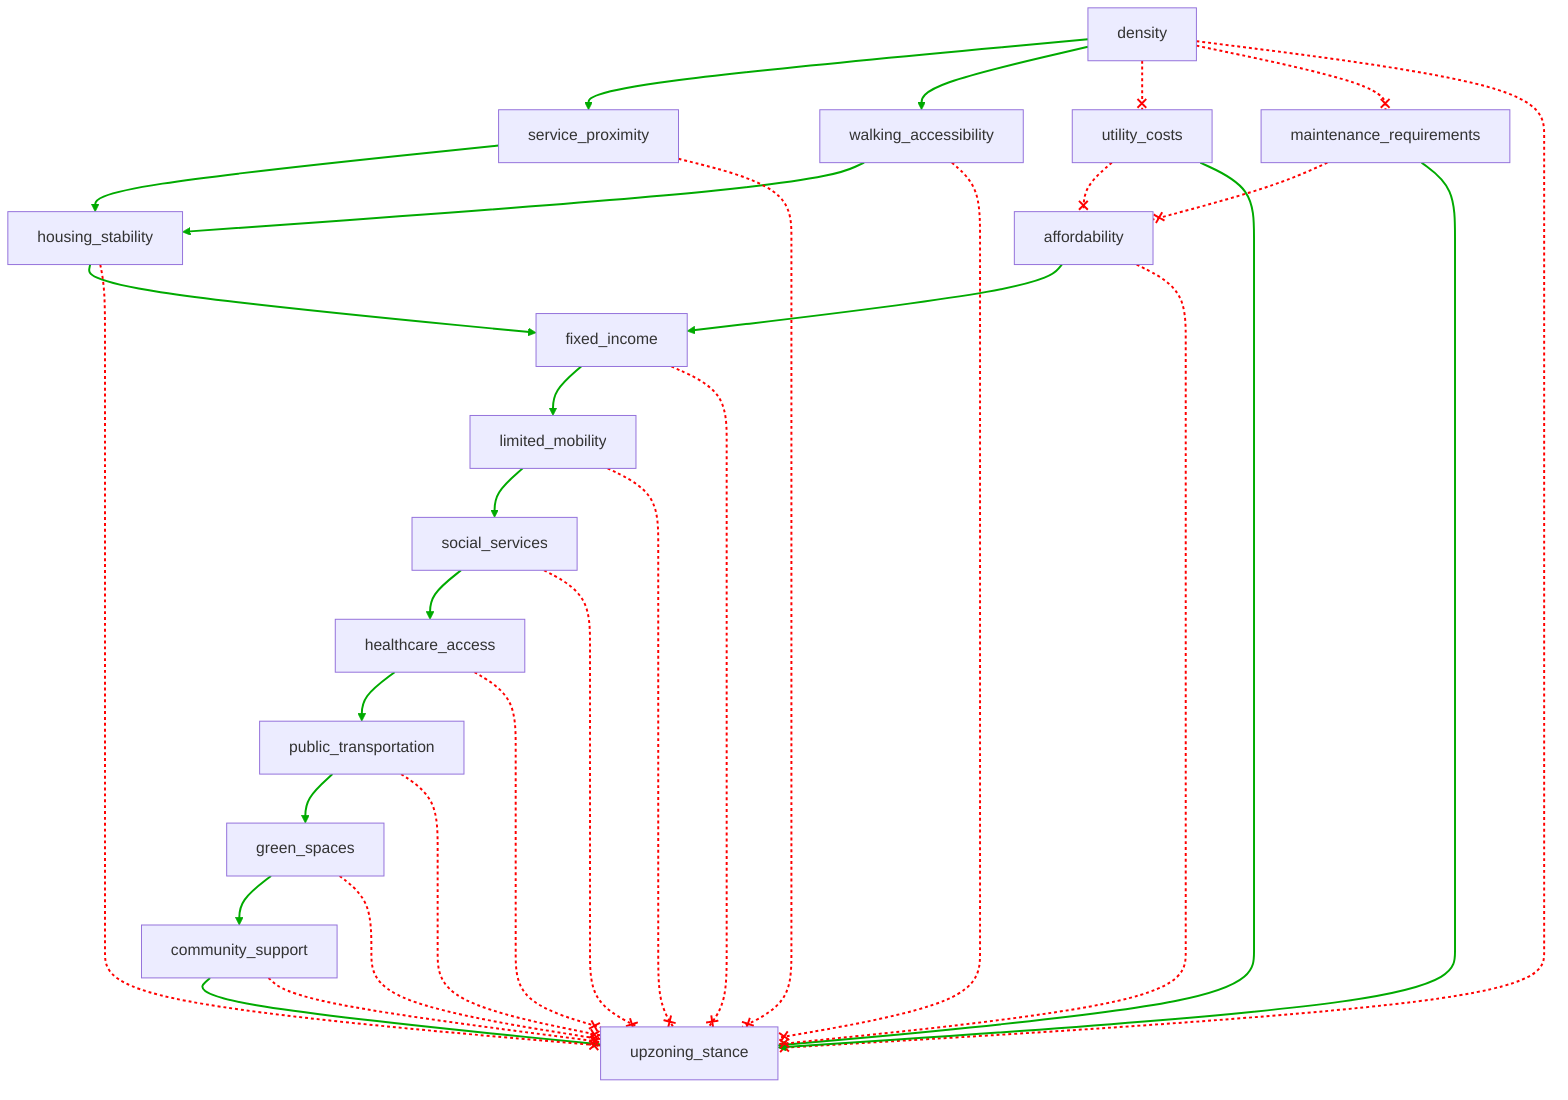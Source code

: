 flowchart TD
n1[density]
n2[service_proximity]
n3[walking_accessibility]
n4[utility_costs]
n5[maintenance_requirements]
n6[housing_stability]
n7[affordability]
n8[fixed_income]
n9[limited_mobility]
n10[social_services]
n11[healthcare_access]
n12[public_transportation]
n13[green_spaces]
n14[community_support]
n15[upzoning_stance]
n1 --> n2
n1 --> n3
n1 --x n4
n1 --x n5
n2 --> n6
n3 --> n6
n4 --x n7
n5 --x n7
n6 --> n8
n7 --> n8
n8 --> n9
n9 --> n10
n10 --> n11
n11 --> n12
n12 --> n13
n13 --> n14
n14 --> n15
n1 --x n15
n2 --x n15
n3 --x n15
n4 --> n15
n5 --> n15
n6 --x n15
n7 --x n15
n8 --x n15
n9 --x n15
n10 --x n15
n11 --x n15
n12 --x n15
n13 --x n15
n14 --x n15
linkStyle 0 stroke:#00AA00,stroke-width:2px
linkStyle 1 stroke:#00AA00,stroke-width:2px
linkStyle 2 stroke:#FF0000,stroke-dasharray:3,stroke-width:2px
linkStyle 3 stroke:#FF0000,stroke-dasharray:3,stroke-width:2px
linkStyle 4 stroke:#00AA00,stroke-width:2px
linkStyle 5 stroke:#00AA00,stroke-width:2px
linkStyle 6 stroke:#FF0000,stroke-dasharray:3,stroke-width:2px
linkStyle 7 stroke:#FF0000,stroke-dasharray:3,stroke-width:2px
linkStyle 8 stroke:#00AA00,stroke-width:2px
linkStyle 9 stroke:#00AA00,stroke-width:2px
linkStyle 10 stroke:#00AA00,stroke-width:2px
linkStyle 11 stroke:#00AA00,stroke-width:2px
linkStyle 12 stroke:#00AA00,stroke-width:2px
linkStyle 13 stroke:#00AA00,stroke-width:2px
linkStyle 14 stroke:#00AA00,stroke-width:2px
linkStyle 15 stroke:#00AA00,stroke-width:2px
linkStyle 16 stroke:#00AA00,stroke-width:2px
linkStyle 17 stroke:#FF0000,stroke-dasharray:3,stroke-width:2px
linkStyle 18 stroke:#FF0000,stroke-dasharray:3,stroke-width:2px
linkStyle 19 stroke:#FF0000,stroke-dasharray:3,stroke-width:2px
linkStyle 20 stroke:#00AA00,stroke-width:2px
linkStyle 21 stroke:#00AA00,stroke-width:2px
linkStyle 22 stroke:#FF0000,stroke-dasharray:3,stroke-width:2px
linkStyle 23 stroke:#FF0000,stroke-dasharray:3,stroke-width:2px
linkStyle 24 stroke:#FF0000,stroke-dasharray:3,stroke-width:2px
linkStyle 25 stroke:#FF0000,stroke-dasharray:3,stroke-width:2px
linkStyle 26 stroke:#FF0000,stroke-dasharray:3,stroke-width:2px
linkStyle 27 stroke:#FF0000,stroke-dasharray:3,stroke-width:2px
linkStyle 28 stroke:#FF0000,stroke-dasharray:3,stroke-width:2px
linkStyle 29 stroke:#FF0000,stroke-dasharray:3,stroke-width:2px
linkStyle 30 stroke:#FF0000,stroke-dasharray:3,stroke-width:2px